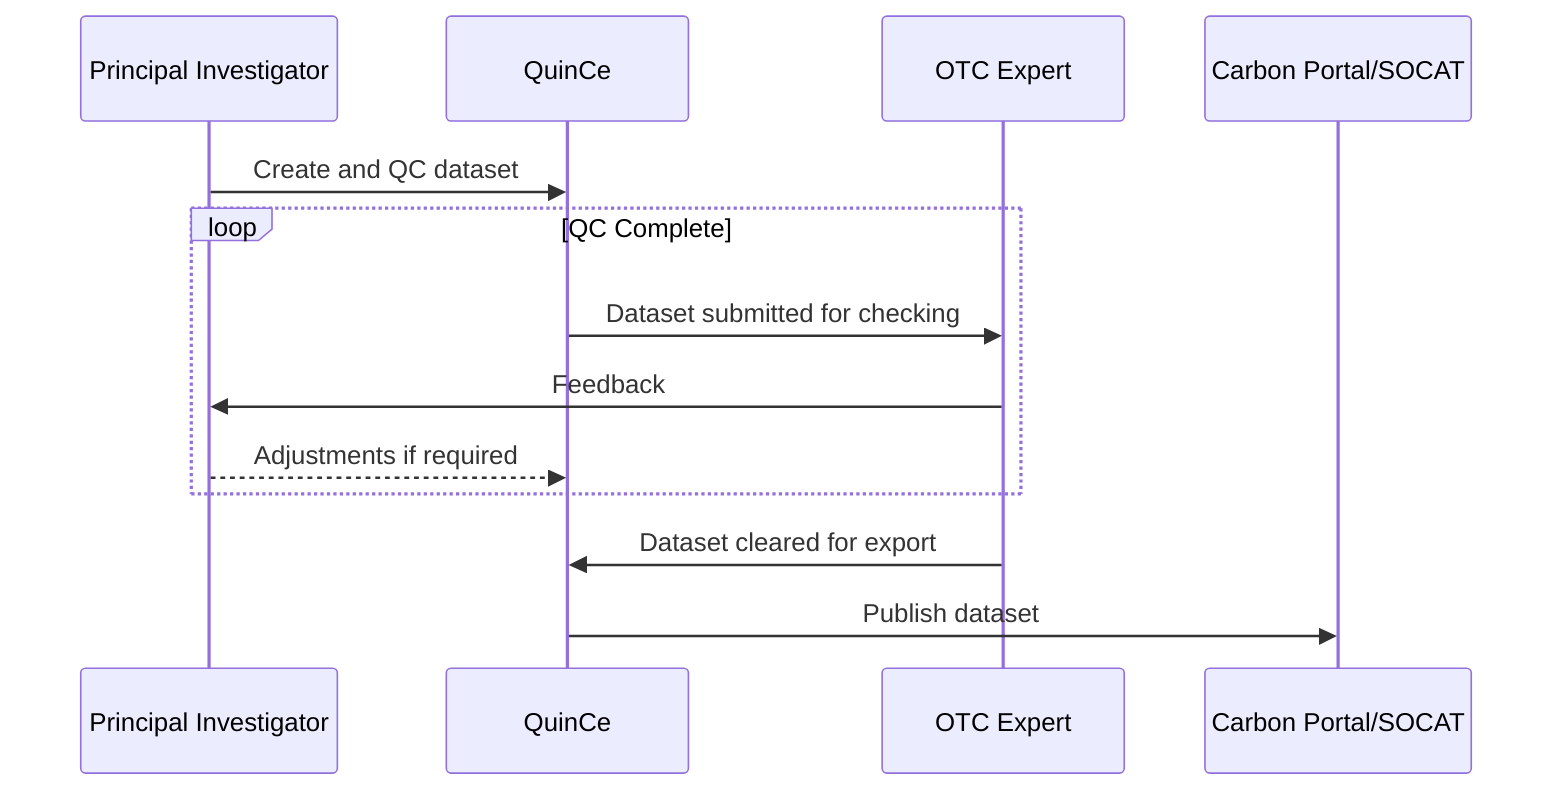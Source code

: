 sequenceDiagram
  participant PI as Principal Investigator
  participant Q as QuinCe
  participant OE as OTC Expert
  participant EX as Carbon Portal/SOCAT
  PI ->> Q:Create and QC dataset
  loop QC Complete
    Q ->> OE:Dataset submitted for checking
    OE->>PI:Feedback
    PI -->> Q:Adjustments if required
  end
  OE->>Q:Dataset cleared for export
  Q->>EX:Publish dataset